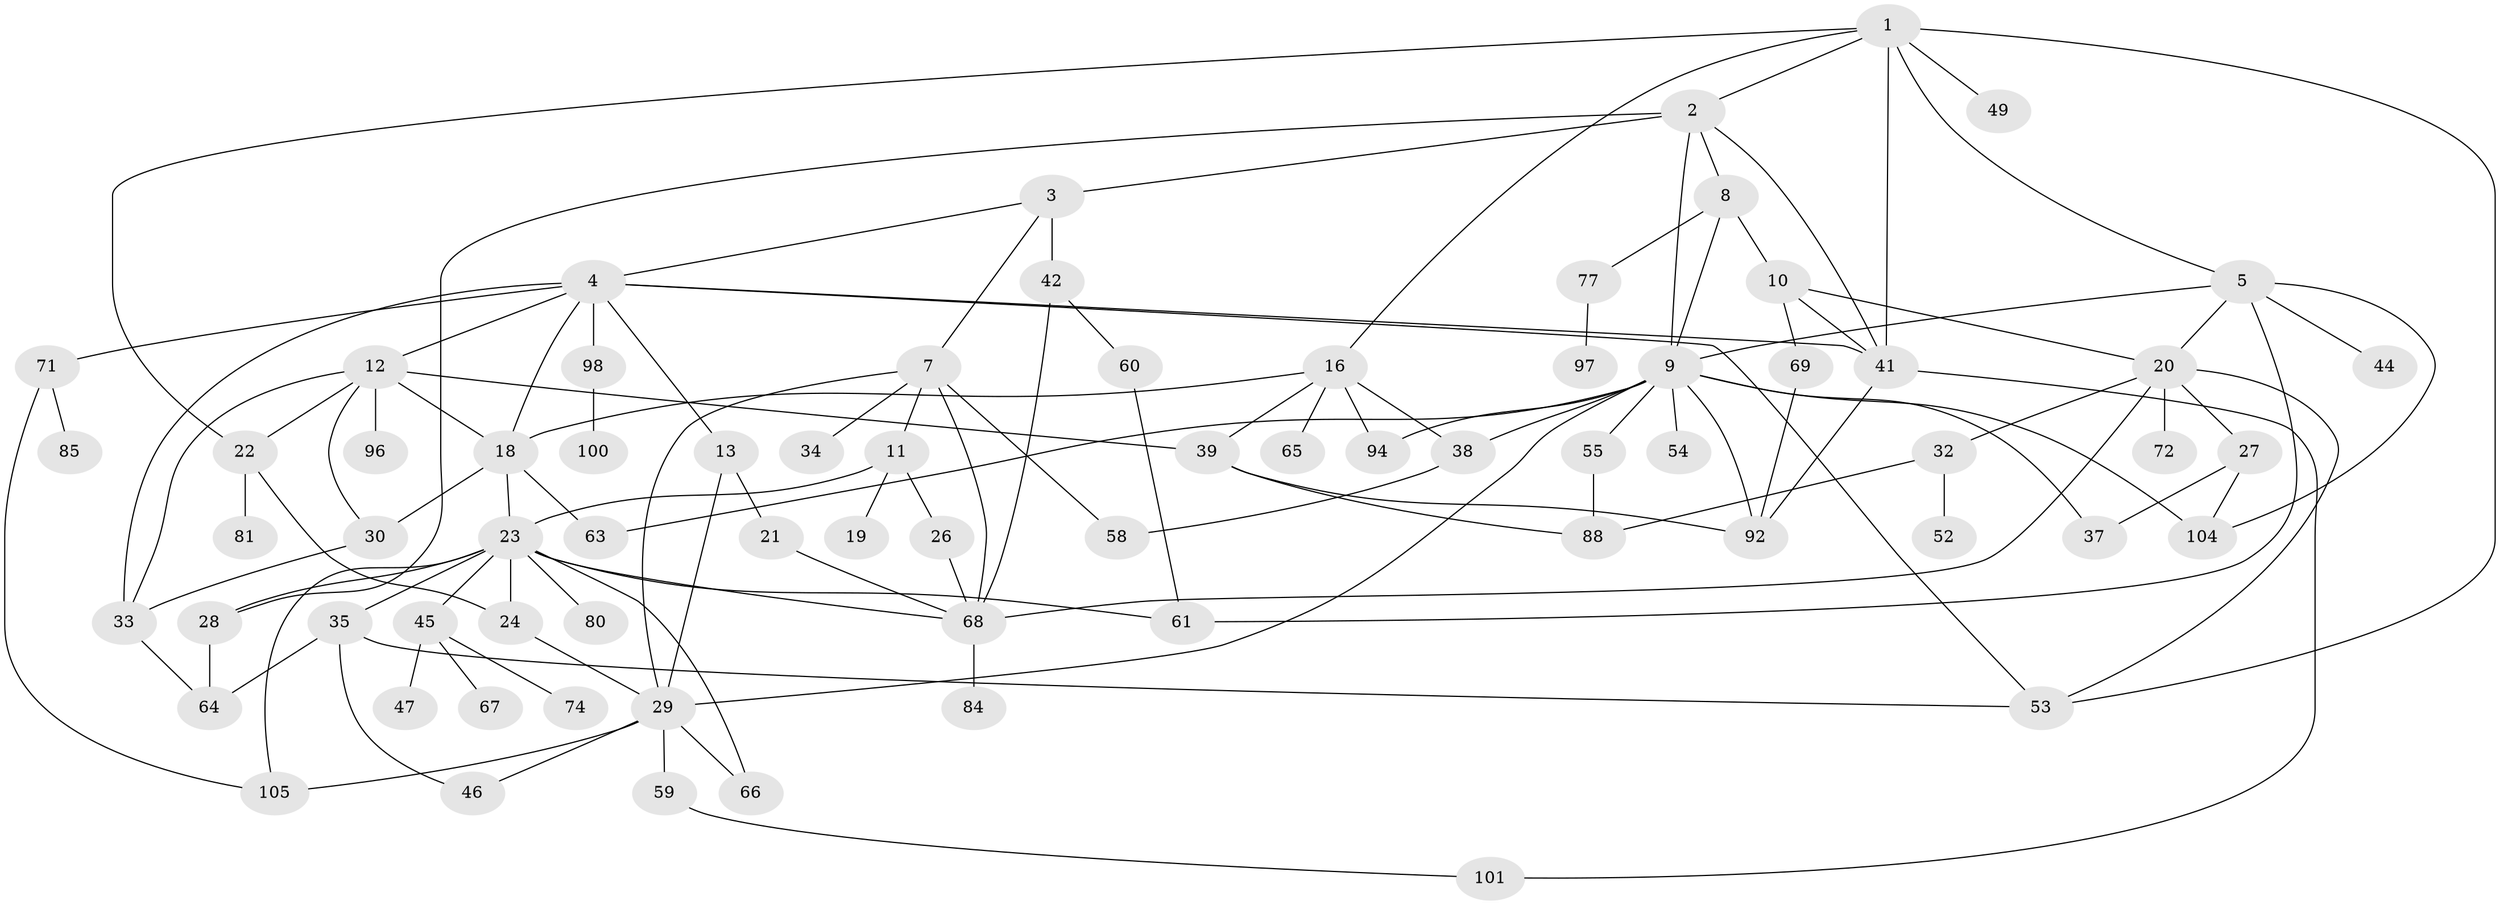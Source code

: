 // original degree distribution, {7: 0.037383177570093455, 6: 0.04672897196261682, 5: 0.037383177570093455, 8: 0.009345794392523364, 3: 0.19626168224299065, 4: 0.12149532710280374, 9: 0.009345794392523364, 1: 0.2336448598130841, 2: 0.29906542056074764, 11: 0.009345794392523364}
// Generated by graph-tools (version 1.1) at 2025/41/03/06/25 10:41:30]
// undirected, 72 vertices, 119 edges
graph export_dot {
graph [start="1"]
  node [color=gray90,style=filled];
  1 [super="+70"];
  2 [super="+76"];
  3;
  4 [super="+6"];
  5 [super="+17"];
  7 [super="+15"];
  8 [super="+36"];
  9 [super="+25"];
  10 [super="+48"];
  11 [super="+83"];
  12 [super="+14"];
  13;
  16 [super="+82"];
  18 [super="+90"];
  19;
  20 [super="+107"];
  21 [super="+43"];
  22 [super="+57"];
  23 [super="+31"];
  24;
  26 [super="+99"];
  27;
  28 [super="+103"];
  29 [super="+75"];
  30;
  32 [super="+40"];
  33 [super="+79"];
  34;
  35 [super="+51"];
  37 [super="+95"];
  38 [super="+89"];
  39 [super="+50"];
  41 [super="+91"];
  42 [super="+56"];
  44;
  45;
  46 [super="+62"];
  47;
  49;
  52 [super="+78"];
  53;
  54;
  55;
  58;
  59;
  60;
  61;
  63;
  64 [super="+86"];
  65;
  66;
  67;
  68 [super="+93"];
  69 [super="+73"];
  71 [super="+87"];
  72;
  74;
  77;
  80;
  81;
  84;
  85;
  88 [super="+102"];
  92 [super="+106"];
  94;
  96;
  97;
  98;
  100;
  101;
  104;
  105;
  1 -- 2;
  1 -- 5;
  1 -- 16;
  1 -- 22;
  1 -- 49;
  1 -- 53;
  1 -- 41;
  2 -- 3;
  2 -- 8;
  2 -- 28;
  2 -- 9;
  2 -- 41;
  3 -- 4;
  3 -- 7;
  3 -- 42 [weight=2];
  4 -- 12;
  4 -- 71;
  4 -- 98;
  4 -- 41;
  4 -- 13;
  4 -- 53;
  4 -- 33;
  4 -- 18;
  5 -- 20;
  5 -- 44;
  5 -- 61;
  5 -- 9;
  5 -- 104;
  7 -- 11;
  7 -- 34;
  7 -- 58;
  7 -- 68;
  7 -- 29;
  8 -- 9;
  8 -- 10;
  8 -- 77;
  9 -- 38;
  9 -- 63;
  9 -- 29;
  9 -- 54;
  9 -- 55;
  9 -- 104;
  9 -- 94;
  9 -- 37;
  9 -- 92;
  10 -- 41;
  10 -- 20;
  10 -- 69;
  11 -- 19;
  11 -- 26;
  11 -- 23;
  12 -- 30;
  12 -- 96;
  12 -- 18;
  12 -- 39;
  12 -- 33;
  12 -- 22;
  13 -- 21;
  13 -- 29;
  16 -- 18;
  16 -- 39;
  16 -- 65;
  16 -- 94;
  16 -- 38;
  18 -- 23;
  18 -- 30;
  18 -- 63;
  20 -- 27;
  20 -- 32;
  20 -- 72;
  20 -- 53;
  20 -- 68;
  21 -- 68;
  22 -- 81;
  22 -- 24;
  23 -- 24;
  23 -- 28;
  23 -- 45;
  23 -- 66;
  23 -- 80;
  23 -- 105;
  23 -- 61;
  23 -- 35;
  23 -- 68;
  24 -- 29;
  26 -- 68;
  27 -- 37;
  27 -- 104;
  28 -- 64;
  29 -- 59;
  29 -- 66;
  29 -- 105;
  29 -- 46;
  30 -- 33;
  32 -- 52;
  32 -- 88;
  33 -- 64;
  35 -- 46;
  35 -- 64;
  35 -- 53;
  38 -- 58;
  39 -- 88;
  39 -- 92;
  41 -- 92;
  41 -- 101;
  42 -- 60;
  42 -- 68;
  45 -- 47;
  45 -- 67;
  45 -- 74;
  55 -- 88;
  59 -- 101;
  60 -- 61;
  68 -- 84;
  69 -- 92;
  71 -- 85;
  71 -- 105;
  77 -- 97;
  98 -- 100;
}
